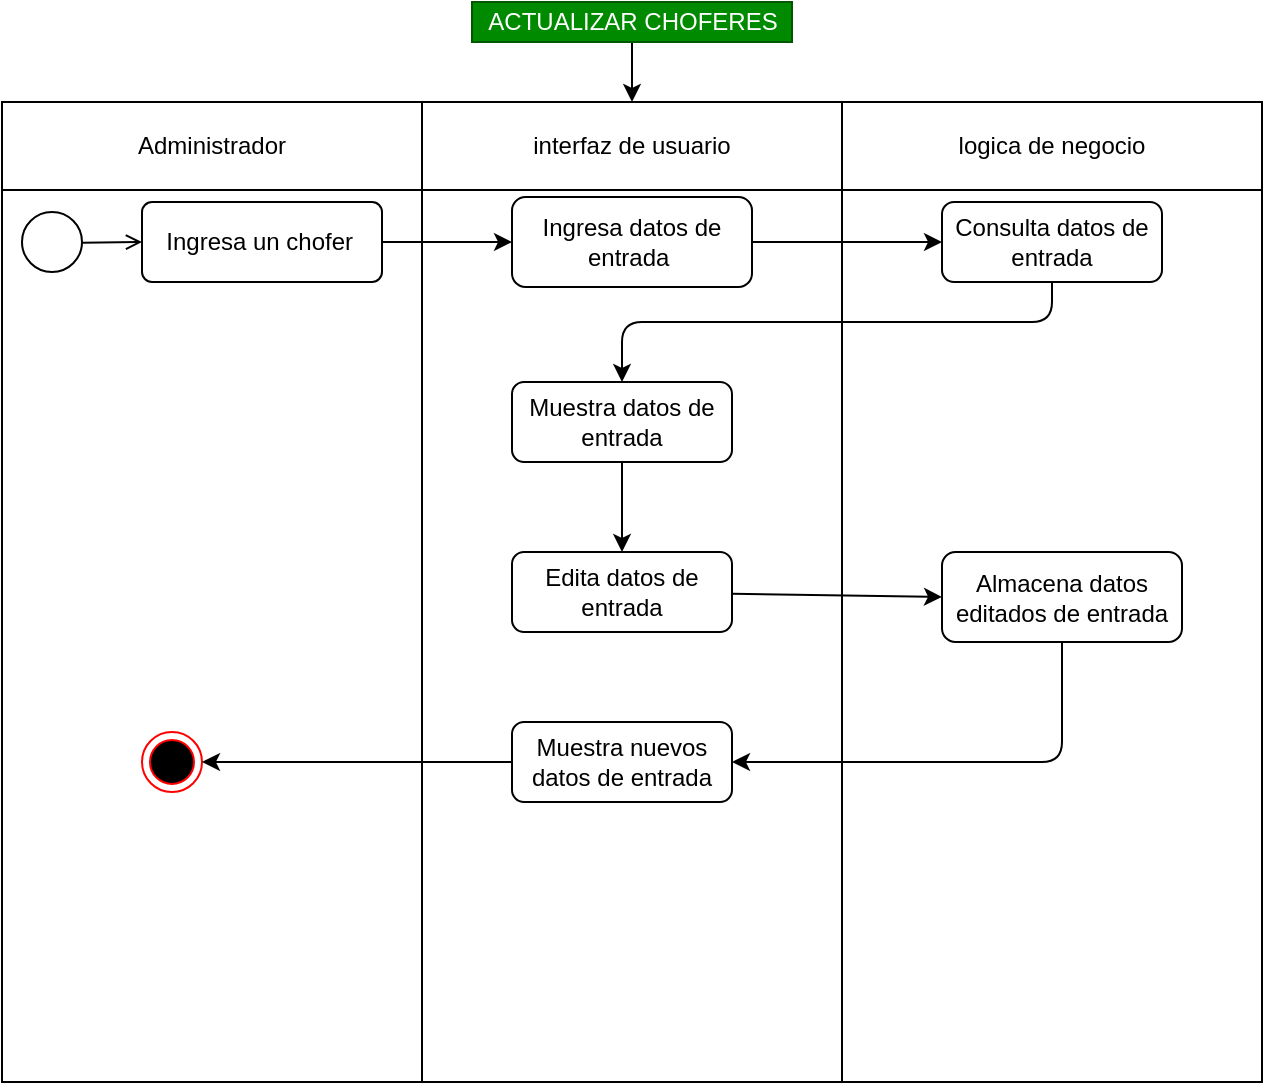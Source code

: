 <mxfile>
    <diagram id="JOHXpKIGP4MeXA2a0I-h" name="Page-1">
        <mxGraphModel dx="758" dy="607" grid="1" gridSize="10" guides="1" tooltips="1" connect="1" arrows="1" fold="1" page="1" pageScale="1" pageWidth="827" pageHeight="1169" math="0" shadow="0">
            <root>
                <mxCell id="0"/>
                <mxCell id="1" parent="0"/>
                <mxCell id="2" value="" style="shape=table;startSize=0;container=1;collapsible=0;childLayout=tableLayout;" vertex="1" parent="1">
                    <mxGeometry x="60" y="240" width="630" height="490" as="geometry"/>
                </mxCell>
                <mxCell id="3" value="" style="shape=partialRectangle;collapsible=0;dropTarget=0;pointerEvents=0;fillColor=none;top=0;left=0;bottom=0;right=0;points=[[0,0.5],[1,0.5]];portConstraint=eastwest;" vertex="1" parent="2">
                    <mxGeometry width="630" height="44" as="geometry"/>
                </mxCell>
                <mxCell id="4" value="Administrador" style="shape=partialRectangle;html=1;whiteSpace=wrap;connectable=0;overflow=hidden;fillColor=none;top=0;left=0;bottom=0;right=0;pointerEvents=1;" vertex="1" parent="3">
                    <mxGeometry width="210" height="44" as="geometry">
                        <mxRectangle width="210" height="44" as="alternateBounds"/>
                    </mxGeometry>
                </mxCell>
                <mxCell id="5" value="interfaz de usuario" style="shape=partialRectangle;html=1;whiteSpace=wrap;connectable=0;overflow=hidden;fillColor=none;top=0;left=0;bottom=0;right=0;pointerEvents=1;" vertex="1" parent="3">
                    <mxGeometry x="210" width="210" height="44" as="geometry">
                        <mxRectangle width="210" height="44" as="alternateBounds"/>
                    </mxGeometry>
                </mxCell>
                <mxCell id="6" value="logica de negocio" style="shape=partialRectangle;html=1;whiteSpace=wrap;connectable=0;overflow=hidden;fillColor=none;top=0;left=0;bottom=0;right=0;pointerEvents=1;" vertex="1" parent="3">
                    <mxGeometry x="420" width="210" height="44" as="geometry">
                        <mxRectangle width="210" height="44" as="alternateBounds"/>
                    </mxGeometry>
                </mxCell>
                <mxCell id="7" value="" style="shape=partialRectangle;collapsible=0;dropTarget=0;pointerEvents=0;fillColor=none;top=0;left=0;bottom=0;right=0;points=[[0,0.5],[1,0.5]];portConstraint=eastwest;" vertex="1" parent="2">
                    <mxGeometry y="44" width="630" height="446" as="geometry"/>
                </mxCell>
                <mxCell id="8" value="" style="shape=partialRectangle;html=1;whiteSpace=wrap;connectable=0;overflow=hidden;fillColor=none;top=0;left=0;bottom=0;right=0;pointerEvents=1;" vertex="1" parent="7">
                    <mxGeometry width="210" height="446" as="geometry">
                        <mxRectangle width="210" height="446" as="alternateBounds"/>
                    </mxGeometry>
                </mxCell>
                <mxCell id="9" value="" style="shape=partialRectangle;html=1;whiteSpace=wrap;connectable=0;overflow=hidden;fillColor=none;top=0;left=0;bottom=0;right=0;pointerEvents=1;" vertex="1" parent="7">
                    <mxGeometry x="210" width="210" height="446" as="geometry">
                        <mxRectangle width="210" height="446" as="alternateBounds"/>
                    </mxGeometry>
                </mxCell>
                <mxCell id="10" value="" style="shape=partialRectangle;html=1;whiteSpace=wrap;connectable=0;overflow=hidden;fillColor=none;top=0;left=0;bottom=0;right=0;pointerEvents=1;" vertex="1" parent="7">
                    <mxGeometry x="420" width="210" height="446" as="geometry">
                        <mxRectangle width="210" height="446" as="alternateBounds"/>
                    </mxGeometry>
                </mxCell>
                <mxCell id="38" style="edgeStyle=none;html=1;entryX=0.5;entryY=0;entryDx=0;entryDy=0;" edge="1" parent="1" source="12" target="37">
                    <mxGeometry relative="1" as="geometry">
                        <Array as="points">
                            <mxPoint x="585" y="350"/>
                            <mxPoint x="370" y="350"/>
                        </Array>
                    </mxGeometry>
                </mxCell>
                <mxCell id="12" value="Consulta datos de entrada" style="rounded=1;whiteSpace=wrap;html=1;fillColor=#FFFFFF;fontColor=#000000;" vertex="1" parent="1">
                    <mxGeometry x="530" y="290" width="110" height="40" as="geometry"/>
                </mxCell>
                <mxCell id="13" style="edgeStyle=none;html=1;entryX=0;entryY=0.5;entryDx=0;entryDy=0;" edge="1" parent="1" source="14" target="21">
                    <mxGeometry relative="1" as="geometry">
                        <mxPoint x="320" y="310" as="targetPoint"/>
                    </mxGeometry>
                </mxCell>
                <mxCell id="14" value="&lt;span style=&quot;color: rgb(0 , 0 , 0)&quot;&gt;Ingresa un chofer&amp;nbsp;&lt;/span&gt;" style="html=1;align=center;verticalAlign=middle;rounded=1;absoluteArcSize=1;arcSize=10;dashed=0;fillColor=#FFFFFF;" vertex="1" parent="1">
                    <mxGeometry x="130" y="290" width="120" height="40" as="geometry"/>
                </mxCell>
                <mxCell id="15" value="" style="ellipse;html=1;fillColor=#FFFFFF;" vertex="1" parent="1">
                    <mxGeometry x="70" y="295" width="30" height="30" as="geometry"/>
                </mxCell>
                <mxCell id="16" value="" style="endArrow=open;html=1;rounded=0;align=center;verticalAlign=top;endFill=0;labelBackgroundColor=none;endSize=6;entryX=0;entryY=0.5;entryDx=0;entryDy=0;" edge="1" parent="1" source="15" target="14">
                    <mxGeometry relative="1" as="geometry">
                        <mxPoint x="130" y="305" as="targetPoint"/>
                    </mxGeometry>
                </mxCell>
                <mxCell id="17" value="" style="ellipse;html=1;shape=endState;fillColor=#000000;strokeColor=#ff0000;" vertex="1" parent="1">
                    <mxGeometry x="130" y="555" width="30" height="30" as="geometry"/>
                </mxCell>
                <mxCell id="18" value="" style="edgeStyle=none;html=1;" edge="1" parent="1" source="19" target="3">
                    <mxGeometry relative="1" as="geometry"/>
                </mxCell>
                <mxCell id="19" value="ACTUALIZAR CHOFERES" style="text;html=1;resizable=0;autosize=1;align=center;verticalAlign=middle;points=[];rounded=0;fillColor=#008a00;fontColor=#ffffff;strokeColor=#005700;" vertex="1" parent="1">
                    <mxGeometry x="295" y="190" width="160" height="20" as="geometry"/>
                </mxCell>
                <mxCell id="36" style="edgeStyle=none;html=1;entryX=0;entryY=0.5;entryDx=0;entryDy=0;" edge="1" parent="1" source="21" target="12">
                    <mxGeometry relative="1" as="geometry"/>
                </mxCell>
                <mxCell id="21" value="Ingresa datos de entrada&amp;nbsp;" style="whiteSpace=wrap;html=1;fillColor=#FFFFFF;fontColor=#000000;rounded=1;" vertex="1" parent="1">
                    <mxGeometry x="315" y="287.5" width="120" height="45" as="geometry"/>
                </mxCell>
                <mxCell id="27" style="edgeStyle=none;html=1;entryX=1;entryY=0.5;entryDx=0;entryDy=0;" edge="1" parent="1" source="28" target="17">
                    <mxGeometry relative="1" as="geometry"/>
                </mxCell>
                <mxCell id="28" value="Muestra nuevos datos de entrada" style="rounded=1;whiteSpace=wrap;html=1;fillColor=#FFFFFF;fontColor=#000000;" vertex="1" parent="1">
                    <mxGeometry x="315" y="550" width="110" height="40" as="geometry"/>
                </mxCell>
                <mxCell id="42" style="edgeStyle=none;html=1;entryX=1;entryY=0.5;entryDx=0;entryDy=0;" edge="1" parent="1" source="32" target="28">
                    <mxGeometry relative="1" as="geometry">
                        <Array as="points">
                            <mxPoint x="590" y="570"/>
                        </Array>
                    </mxGeometry>
                </mxCell>
                <mxCell id="32" value="Almacena datos editados de entrada" style="rounded=1;whiteSpace=wrap;html=1;fillColor=#FFFFFF;fontColor=#000000;" vertex="1" parent="1">
                    <mxGeometry x="530" y="465" width="120" height="45" as="geometry"/>
                </mxCell>
                <mxCell id="40" style="edgeStyle=none;html=1;entryX=0.5;entryY=0;entryDx=0;entryDy=0;" edge="1" parent="1" source="37" target="39">
                    <mxGeometry relative="1" as="geometry"/>
                </mxCell>
                <mxCell id="37" value="Muestra datos de entrada" style="rounded=1;whiteSpace=wrap;html=1;fillColor=#FFFFFF;fontColor=#000000;" vertex="1" parent="1">
                    <mxGeometry x="315" y="380" width="110" height="40" as="geometry"/>
                </mxCell>
                <mxCell id="41" style="edgeStyle=none;html=1;entryX=0;entryY=0.5;entryDx=0;entryDy=0;" edge="1" parent="1" source="39" target="32">
                    <mxGeometry relative="1" as="geometry"/>
                </mxCell>
                <mxCell id="39" value="Edita datos de entrada" style="rounded=1;whiteSpace=wrap;html=1;fillColor=#FFFFFF;fontColor=#000000;" vertex="1" parent="1">
                    <mxGeometry x="315" y="465" width="110" height="40" as="geometry"/>
                </mxCell>
            </root>
        </mxGraphModel>
    </diagram>
</mxfile>